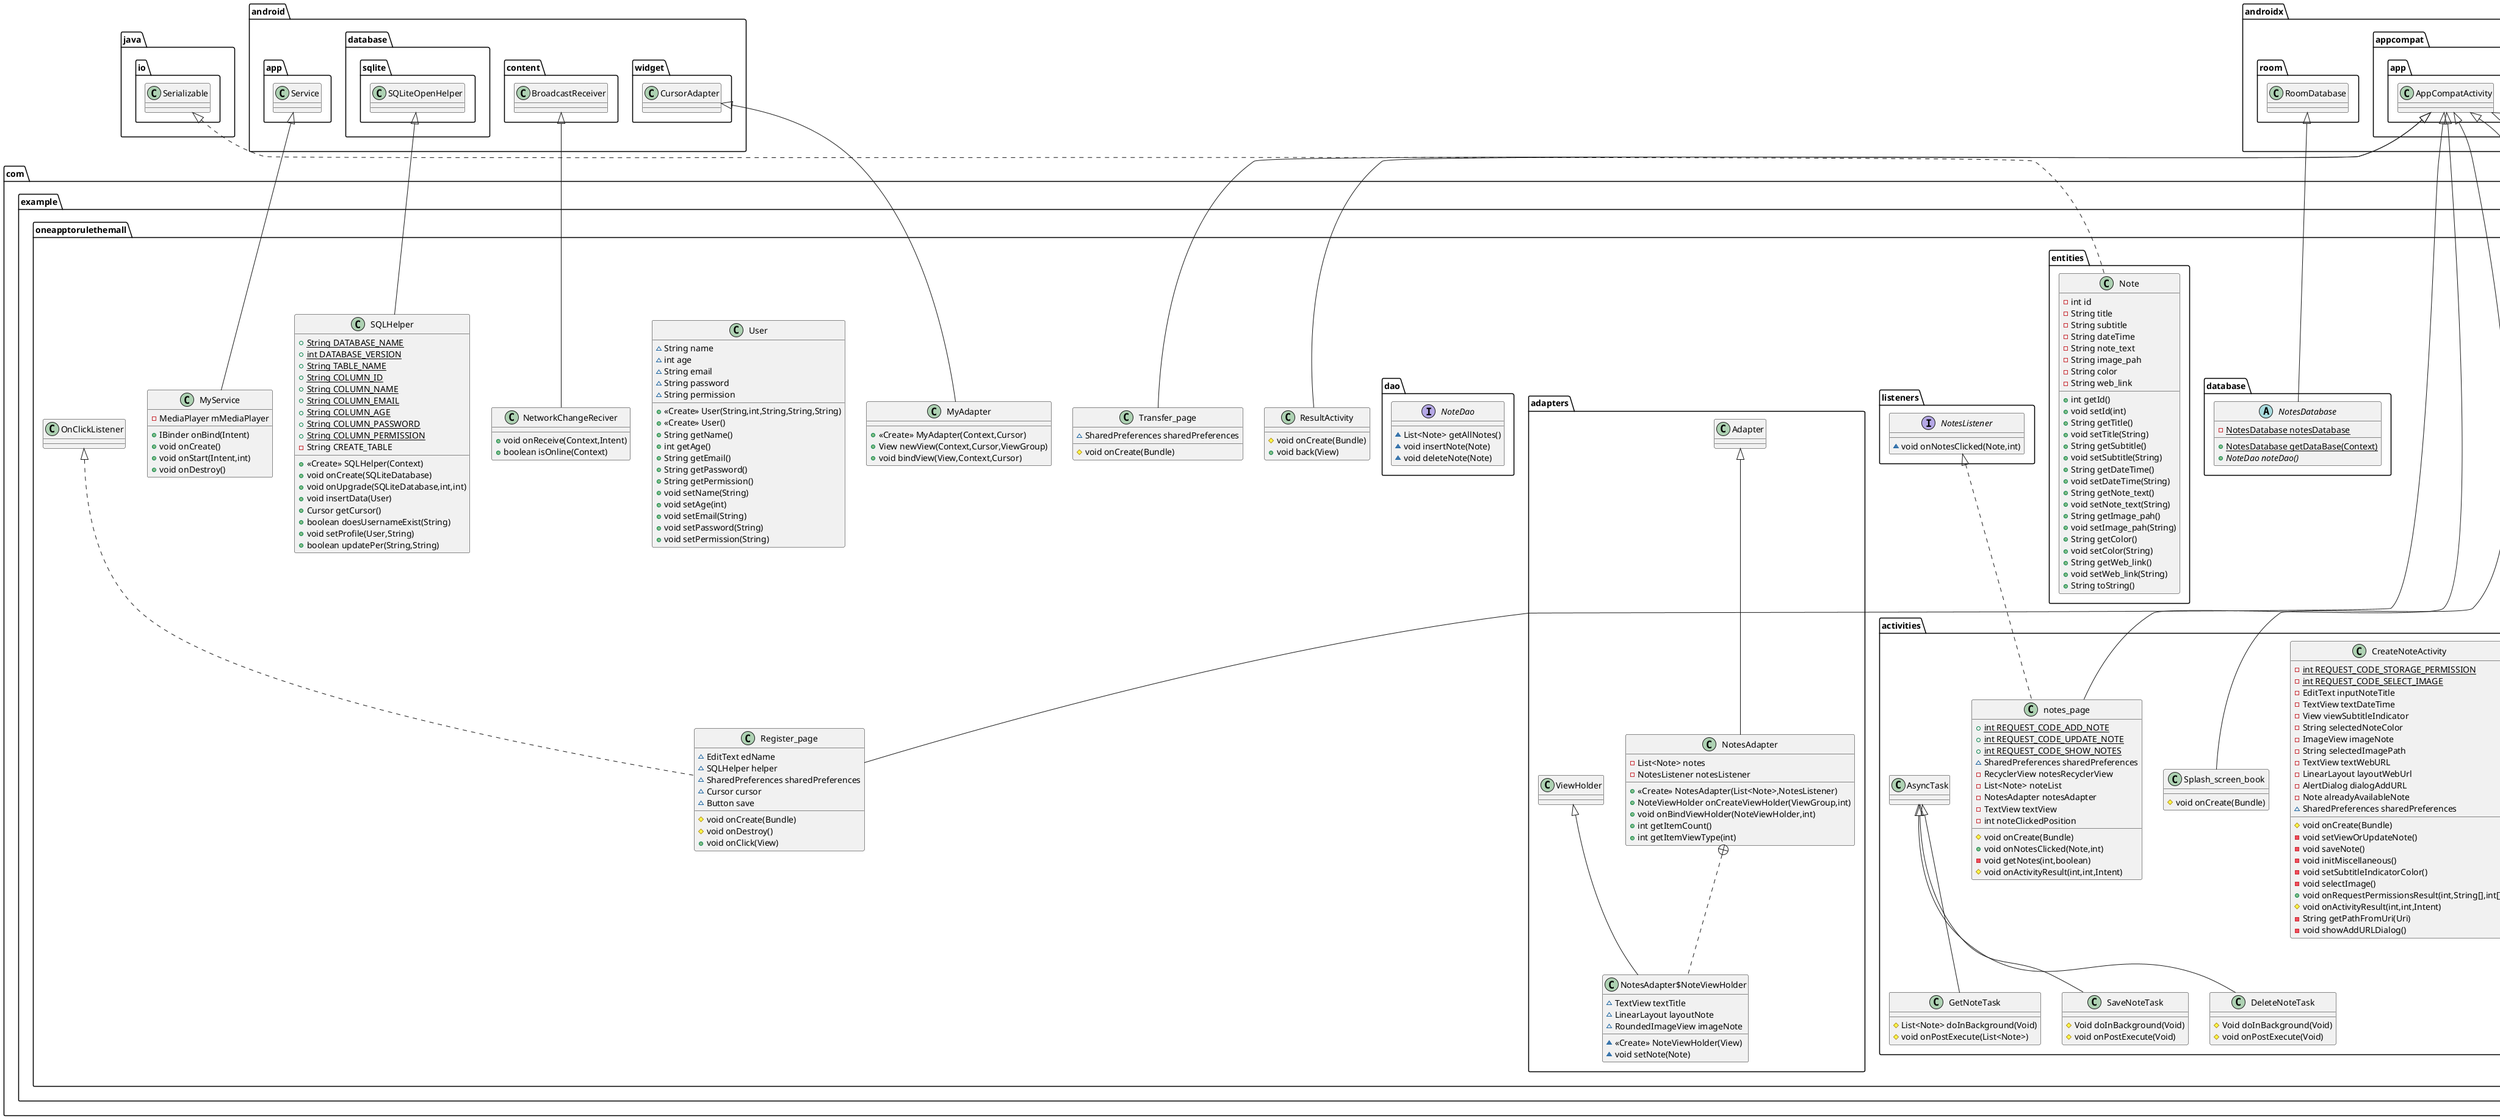 @startuml
class com.example.oneapptorulethemall.activities.Splash_screen_book {
# void onCreate(Bundle)
}
class com.example.oneapptorulethemall.entities.Note {
- int id
- String title
- String subtitle
- String dateTime
- String note_text
- String image_pah
- String color
- String web_link
+ int getId()
+ void setId(int)
+ String getTitle()
+ void setTitle(String)
+ String getSubtitle()
+ void setSubtitle(String)
+ String getDateTime()
+ void setDateTime(String)
+ String getNote_text()
+ void setNote_text(String)
+ String getImage_pah()
+ void setImage_pah(String)
+ String getColor()
+ void setColor(String)
+ String getWeb_link()
+ void setWeb_link(String)
+ String toString()
}
abstract class com.example.oneapptorulethemall.database.NotesDatabase {
- {static} NotesDatabase notesDatabase
+ {static} NotesDatabase getDataBase(Context)
+ {abstract}NoteDao noteDao()
}
class com.example.oneapptorulethemall.NetworkChangeReciver {
+ void onReceive(Context,Intent)
+ boolean isOnline(Context)
}
class com.example.oneapptorulethemall.activities.notes_page {
+ {static} int REQUEST_CODE_ADD_NOTE
+ {static} int REQUEST_CODE_UPDATE_NOTE
+ {static} int REQUEST_CODE_SHOW_NOTES
~ SharedPreferences sharedPreferences
- RecyclerView notesRecyclerView
- List<Note> noteList
- NotesAdapter notesAdapter
- TextView textView
- int noteClickedPosition
# void onCreate(Bundle)
+ void onNotesClicked(Note,int)
- void getNotes(int,boolean)
# void onActivityResult(int,int,Intent)
}
class com.example.oneapptorulethemall.activities.GetNoteTask {
# List<Note> doInBackground(Void)
# void onPostExecute(List<Note>)
}
interface com.example.oneapptorulethemall.listeners.NotesListener {
~ void onNotesClicked(Note,int)
}
class com.example.oneapptorulethemall.SQLHelper {
+ {static} String DATABASE_NAME
+ {static} int DATABASE_VERSION
+ {static} String TABLE_NAME
+ {static} String COLUMN_ID
+ {static} String COLUMN_NAME
+ {static} String COLUMN_EMAIL
+ {static} String COLUMN_AGE
+ {static} String COLUMN_PASSWORD
+ {static} String COLUMN_PERMISSION
- String CREATE_TABLE
+ <<Create>> SQLHelper(Context)
+ void onCreate(SQLiteDatabase)
+ void onUpgrade(SQLiteDatabase,int,int)
+ void insertData(User)
+ Cursor getCursor()
+ boolean doesUsernameExist(String)
+ void setProfile(User,String)
+ boolean updatePer(String,String)
}
class com.example.oneapptorulethemall.Transfer_page {
~ SharedPreferences sharedPreferences
# void onCreate(Bundle)
}
class com.example.oneapptorulethemall.Register_page {
~ EditText edName
~ SQLHelper helper
~ SharedPreferences sharedPreferences
~ Cursor cursor
~ Button save
# void onCreate(Bundle)
# void onDestroy()
+ void onClick(View)
}
class com.example.oneapptorulethemall.activities.CreateNoteActivity {
- {static} int REQUEST_CODE_STORAGE_PERMISSION
- {static} int REQUEST_CODE_SELECT_IMAGE
- EditText inputNoteTitle
- TextView textDateTime
- View viewSubtitleIndicator
- String selectedNoteColor
- ImageView imageNote
- String selectedImagePath
- TextView textWebURL
- LinearLayout layoutWebUrl
- AlertDialog dialogAddURL
- Note alreadyAvailableNote
~ SharedPreferences sharedPreferences
# void onCreate(Bundle)
- void setViewOrUpdateNote()
- void saveNote()
- void initMiscellaneous()
- void setSubtitleIndicatorColor()
- void selectImage()
+ void onRequestPermissionsResult(int,String[],int[])
# void onActivityResult(int,int,Intent)
- String getPathFromUri(Uri)
- void showAddURLDialog()
}
class com.example.oneapptorulethemall.activities.SaveNoteTask {
# Void doInBackground(Void)
# void onPostExecute(Void)
}
class com.example.oneapptorulethemall.activities.DeleteNoteTask {
# Void doInBackground(Void)
# void onPostExecute(Void)
}
class com.example.oneapptorulethemall.User {
~ String name
~ int age
~ String email
~ String password
~ String permission
+ <<Create>> User(String,int,String,String,String)
+ <<Create>> User()
+ String getName()
+ int getAge()
+ String getEmail()
+ String getPassword()
+ String getPermission()
+ void setName(String)
+ void setAge(int)
+ void setEmail(String)
+ void setPassword(String)
+ void setPermission(String)
}
class com.example.oneapptorulethemall.MyAdapter {
+ <<Create>> MyAdapter(Context,Cursor)
+ View newView(Context,Cursor,ViewGroup)
+ void bindView(View,Context,Cursor)
}
class com.example.oneapptorulethemall.MyService {
- MediaPlayer mMediaPlayer
+ IBinder onBind(Intent)
+ void onCreate()
+ void onStart(Intent,int)
+ void onDestroy()
}
class com.example.oneapptorulethemall.adapters.NotesAdapter {
- List<Note> notes
- NotesListener notesListener
+ <<Create>> NotesAdapter(List<Note>,NotesListener)
+ NoteViewHolder onCreateViewHolder(ViewGroup,int)
+ void onBindViewHolder(NoteViewHolder,int)
+ int getItemCount()
+ int getItemViewType(int)
}
class com.example.oneapptorulethemall.adapters.NotesAdapter$NoteViewHolder {
~ TextView textTitle
~ LinearLayout layoutNote
~ RoundedImageView imageNote
~ <<Create>> NoteViewHolder(View)
~ void setNote(Note)
}
interface com.example.oneapptorulethemall.dao.NoteDao {
~ List<Note> getAllNotes()
~ void insertNote(Note)
~ void deleteNote(Note)
}
class com.example.oneapptorulethemall.ResultActivity {
# void onCreate(Bundle)
+ void back(View)
}
class com.example.oneapptorulethemall.activities.MainActivity {
~ User user
~ SharedPreferences sharedPreferences
~ NetworkChangeReciver broadcastReceiver
# void onCreate(Bundle)
# void registerNetworkBroadcastReciver()
# void unregisterNetwork()
# void onDestroy()
}


androidx.appcompat.app.AppCompatActivity <|-- com.example.oneapptorulethemall.activities.Splash_screen_book
java.io.Serializable <|.. com.example.oneapptorulethemall.entities.Note
androidx.room.RoomDatabase <|-- com.example.oneapptorulethemall.database.NotesDatabase
android.content.BroadcastReceiver <|-- com.example.oneapptorulethemall.NetworkChangeReciver
com.example.oneapptorulethemall.listeners.NotesListener <|.. com.example.oneapptorulethemall.activities.notes_page
androidx.appcompat.app.AppCompatActivity <|-- com.example.oneapptorulethemall.activities.notes_page
com.example.oneapptorulethemall.activities.AsyncTask <|-- com.example.oneapptorulethemall.activities.GetNoteTask
android.database.sqlite.SQLiteOpenHelper <|-- com.example.oneapptorulethemall.SQLHelper
androidx.appcompat.app.AppCompatActivity <|-- com.example.oneapptorulethemall.Transfer_page
com.example.oneapptorulethemall.OnClickListener <|.. com.example.oneapptorulethemall.Register_page
androidx.appcompat.app.AppCompatActivity <|-- com.example.oneapptorulethemall.Register_page
androidx.appcompat.app.AppCompatActivity <|-- com.example.oneapptorulethemall.activities.CreateNoteActivity
com.example.oneapptorulethemall.activities.AsyncTask <|-- com.example.oneapptorulethemall.activities.SaveNoteTask
com.example.oneapptorulethemall.activities.AsyncTask <|-- com.example.oneapptorulethemall.activities.DeleteNoteTask
android.widget.CursorAdapter <|-- com.example.oneapptorulethemall.MyAdapter
android.app.Service <|-- com.example.oneapptorulethemall.MyService
com.example.oneapptorulethemall.adapters.Adapter <|-- com.example.oneapptorulethemall.adapters.NotesAdapter
com.example.oneapptorulethemall.adapters.NotesAdapter +.. com.example.oneapptorulethemall.adapters.NotesAdapter$NoteViewHolder
com.example.oneapptorulethemall.adapters.ViewHolder <|-- com.example.oneapptorulethemall.adapters.NotesAdapter$NoteViewHolder
androidx.appcompat.app.AppCompatActivity <|-- com.example.oneapptorulethemall.ResultActivity
androidx.appcompat.app.AppCompatActivity <|-- com.example.oneapptorulethemall.activities.MainActivity
@enduml